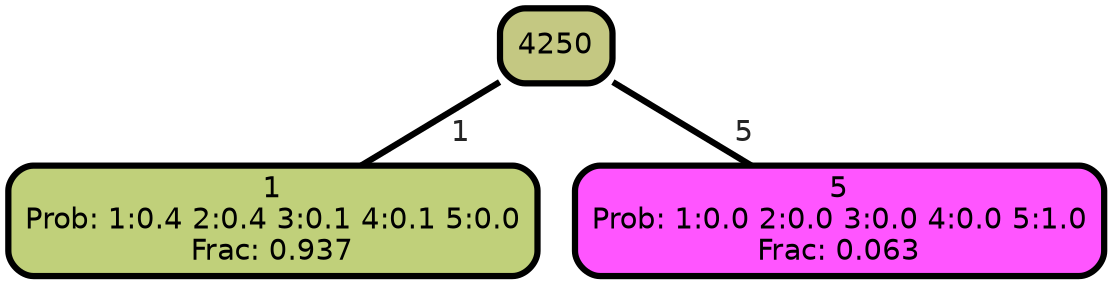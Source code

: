 graph Tree {
node [shape=box, style="filled, rounded",color="black",penwidth="3",fontcolor="black",                 fontname=helvetica] ;
graph [ranksep="0 equally", splines=straight,                 bgcolor=transparent, dpi=200] ;
edge [fontname=helvetica, fontweight=bold,fontcolor=grey14,color=black] ;
0 [label="1
Prob: 1:0.4 2:0.4 3:0.1 4:0.1 5:0.0
Frac: 0.937", fillcolor="#c0d07a"] ;
1 [label="4250", fillcolor="#c4c882"] ;
2 [label="5
Prob: 1:0.0 2:0.0 3:0.0 4:0.0 5:1.0
Frac: 0.063", fillcolor="#ff55ff"] ;
1 -- 0 [label=" 1",penwidth=3] ;
1 -- 2 [label=" 5",penwidth=3] ;
{rank = same;}}